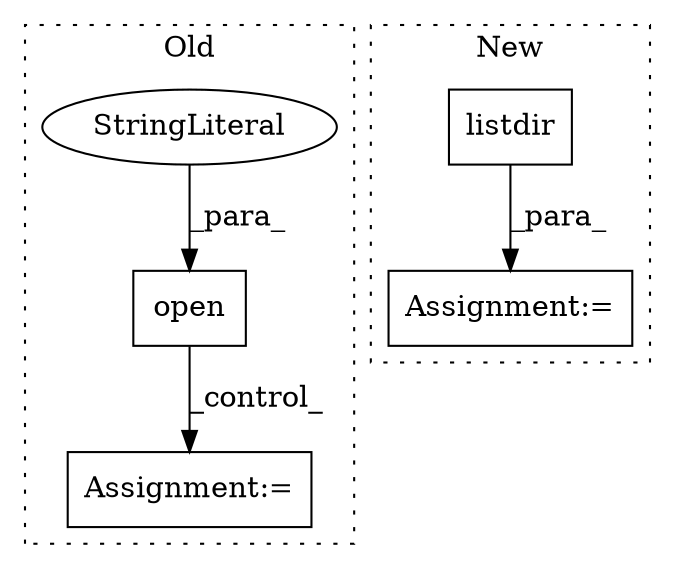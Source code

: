 digraph G {
subgraph cluster0 {
1 [label="open" a="32" s="122,147" l="5,1" shape="box"];
3 [label="StringLiteral" a="45" s="144" l="3" shape="ellipse"];
4 [label="Assignment:=" a="7" s="163" l="2" shape="box"];
label = "Old";
style="dotted";
}
subgraph cluster1 {
2 [label="listdir" a="32" s="270,286" l="8,1" shape="box"];
5 [label="Assignment:=" a="7" s="203,287" l="53,2" shape="box"];
label = "New";
style="dotted";
}
1 -> 4 [label="_control_"];
2 -> 5 [label="_para_"];
3 -> 1 [label="_para_"];
}